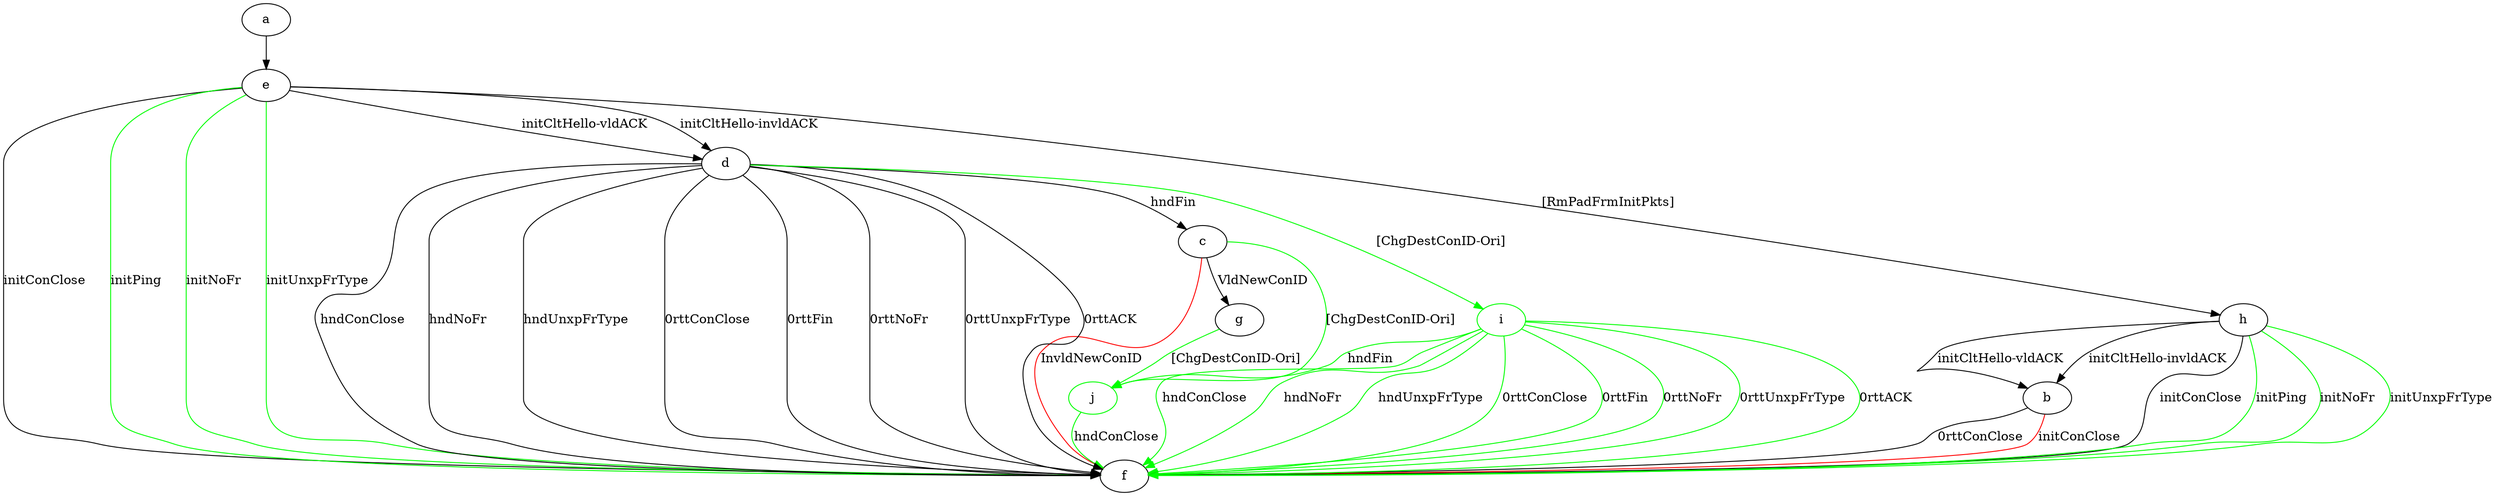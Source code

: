 digraph "" {
	a -> e	[key=0];
	b -> f	[key=0,
		label="0rttConClose "];
	b -> f	[key=1,
		color=red,
		label="initConClose "];
	c -> f	[key=0,
		color=red,
		label="InvldNewConID "];
	c -> g	[key=0,
		label="VldNewConID "];
	j	[color=green];
	c -> j	[key=0,
		color=green,
		label="[ChgDestConID-Ori] "];
	d -> c	[key=0,
		label="hndFin "];
	d -> f	[key=0,
		label="hndConClose "];
	d -> f	[key=1,
		label="hndNoFr "];
	d -> f	[key=2,
		label="hndUnxpFrType "];
	d -> f	[key=3,
		label="0rttConClose "];
	d -> f	[key=4,
		label="0rttFin "];
	d -> f	[key=5,
		label="0rttNoFr "];
	d -> f	[key=6,
		label="0rttUnxpFrType "];
	d -> f	[key=7,
		label="0rttACK "];
	i	[color=green];
	d -> i	[key=0,
		color=green,
		label="[ChgDestConID-Ori] "];
	e -> d	[key=0,
		label="initCltHello-vldACK "];
	e -> d	[key=1,
		label="initCltHello-invldACK "];
	e -> f	[key=0,
		label="initConClose "];
	e -> f	[key=1,
		color=green,
		label="initPing "];
	e -> f	[key=2,
		color=green,
		label="initNoFr "];
	e -> f	[key=3,
		color=green,
		label="initUnxpFrType "];
	e -> h	[key=0,
		label="[RmPadFrmInitPkts] "];
	g -> j	[key=0,
		color=green,
		label="[ChgDestConID-Ori] "];
	h -> b	[key=0,
		label="initCltHello-vldACK "];
	h -> b	[key=1,
		label="initCltHello-invldACK "];
	h -> f	[key=0,
		label="initConClose "];
	h -> f	[key=1,
		color=green,
		label="initPing "];
	h -> f	[key=2,
		color=green,
		label="initNoFr "];
	h -> f	[key=3,
		color=green,
		label="initUnxpFrType "];
	i -> f	[key=0,
		color=green,
		label="hndConClose "];
	i -> f	[key=1,
		color=green,
		label="hndNoFr "];
	i -> f	[key=2,
		color=green,
		label="hndUnxpFrType "];
	i -> f	[key=3,
		color=green,
		label="0rttConClose "];
	i -> f	[key=4,
		color=green,
		label="0rttFin "];
	i -> f	[key=5,
		color=green,
		label="0rttNoFr "];
	i -> f	[key=6,
		color=green,
		label="0rttUnxpFrType "];
	i -> f	[key=7,
		color=green,
		label="0rttACK "];
	i -> j	[key=0,
		color=green,
		label="hndFin "];
	j -> f	[key=0,
		color=green,
		label="hndConClose "];
}

